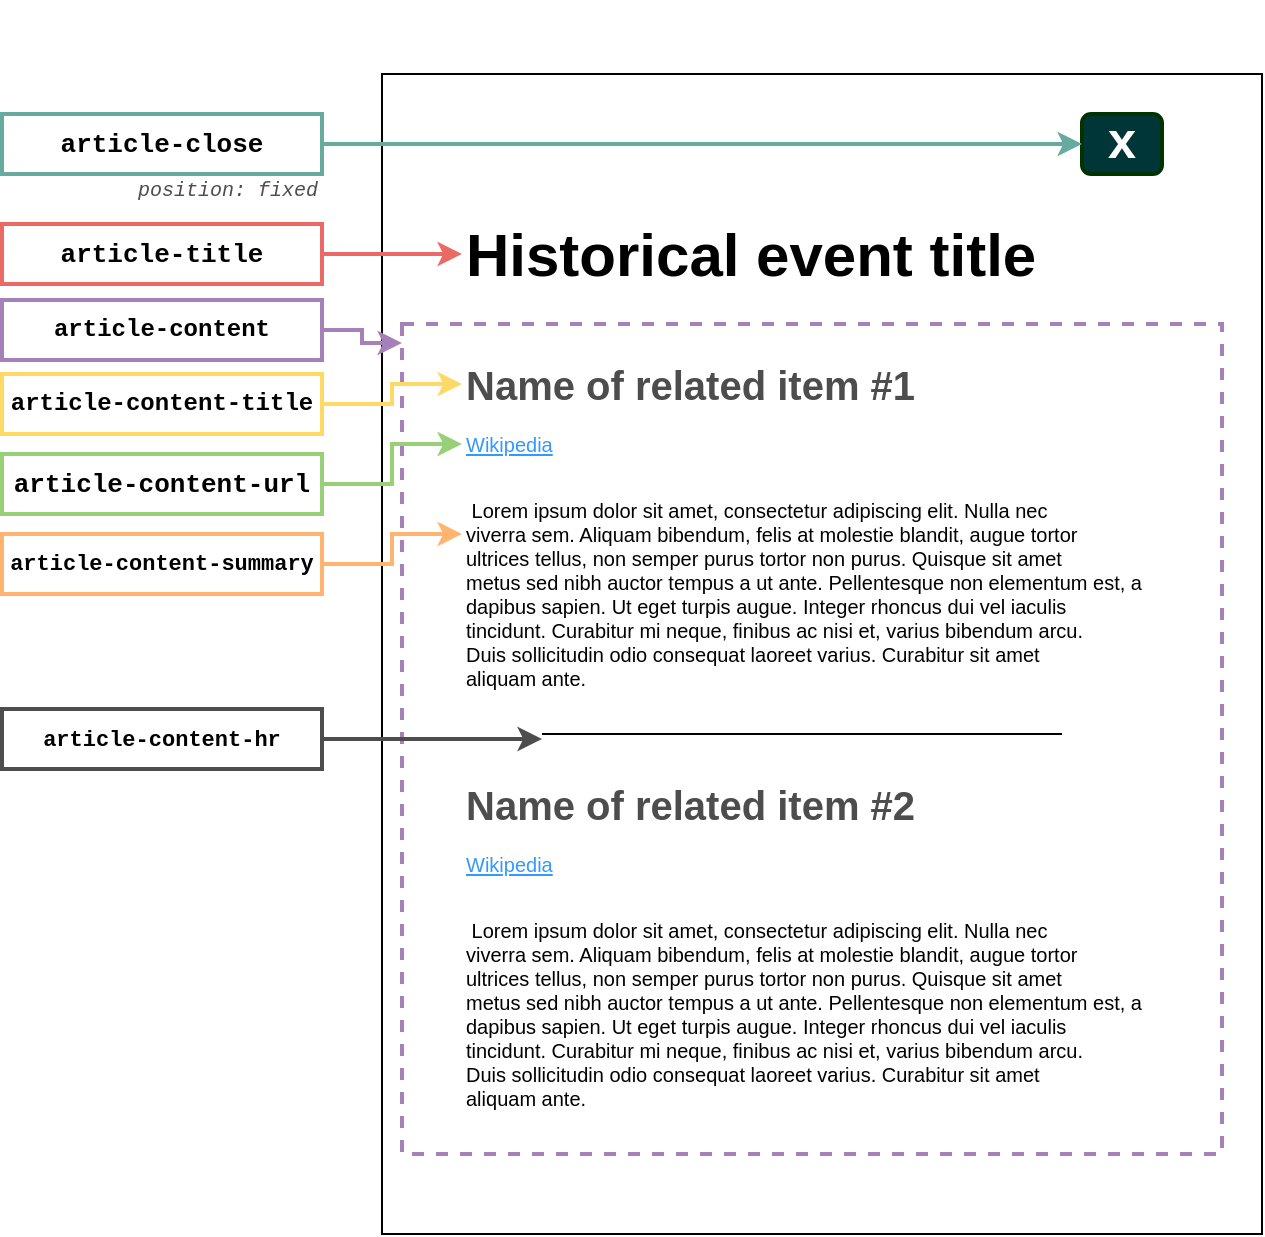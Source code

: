 <mxfile version="20.7.4" type="device"><diagram id="cx5IsyrEgTd8NbVr_563" name="Page-1"><mxGraphModel dx="989" dy="626" grid="1" gridSize="10" guides="1" tooltips="1" connect="1" arrows="1" fold="1" page="0" pageScale="1" pageWidth="1169" pageHeight="827" math="0" shadow="0"><root><mxCell id="0"/><mxCell id="1" parent="0"/><mxCell id="9VB_Rrtq9puaM1ut9iq1-1" value="" style="rounded=0;whiteSpace=wrap;html=1;strokeColor=default;fontSize=10;fontColor=#003637;fillColor=#FFFFFF;movable=1;resizable=1;rotatable=1;deletable=1;editable=1;connectable=1;" parent="1" vertex="1"><mxGeometry x="350" y="70" width="440" height="580" as="geometry"/></mxCell><mxCell id="3uGTTN6yQyKokTEQQuwo-12" value="" style="rounded=0;whiteSpace=wrap;html=1;fontSize=11;fontColor=#4D4D4D;fillColor=none;dashed=1;strokeColor=#A680B8;strokeWidth=2;" vertex="1" parent="1"><mxGeometry x="360" y="195" width="410" height="415" as="geometry"/></mxCell><mxCell id="9VB_Rrtq9puaM1ut9iq1-2" value="&lt;b&gt;&lt;font color=&quot;#000000&quot; style=&quot;font-size: 30px;&quot;&gt;Historical event title&lt;/font&gt;&lt;/b&gt;" style="text;html=1;strokeColor=none;fillColor=none;align=left;verticalAlign=middle;whiteSpace=wrap;rounded=0;fontSize=10;fontColor=#003637;" parent="1" vertex="1"><mxGeometry x="390" y="130" width="360" height="60" as="geometry"/></mxCell><mxCell id="9VB_Rrtq9puaM1ut9iq1-4" value="&lt;p&gt;&lt;/p&gt;&lt;div style=&quot;text-align: justify;&quot;&gt;&lt;span style=&quot;background-color: initial;&quot;&gt;&amp;nbsp;Lorem ipsum dolor sit amet, consectetur adipiscing elit. Nulla nec&lt;/span&gt;&lt;/div&gt;&lt;div style=&quot;text-align: justify;&quot;&gt;&lt;span style=&quot;background-color: initial;&quot;&gt;viverra sem. Aliquam bibendum, felis at molestie blandit, augue tortor&lt;/span&gt;&lt;/div&gt;&lt;div style=&quot;text-align: justify;&quot;&gt;&lt;span style=&quot;background-color: initial;&quot;&gt;ultrices tellus, non semper purus tortor non purus. Quisque sit amet&lt;/span&gt;&lt;/div&gt;&lt;div style=&quot;text-align: justify;&quot;&gt;&lt;span style=&quot;background-color: initial;&quot;&gt;metus sed nibh auctor tempus a ut ante. Pellentesque non elementum est, a&lt;/span&gt;&lt;/div&gt;&lt;div style=&quot;text-align: justify;&quot;&gt;&lt;span style=&quot;background-color: initial;&quot;&gt;dapibus sapien. Ut eget turpis augue. Integer rhoncus dui vel iaculis&lt;/span&gt;&lt;/div&gt;&lt;div style=&quot;text-align: justify;&quot;&gt;&lt;span style=&quot;background-color: initial;&quot;&gt;tincidunt. Curabitur mi neque, finibus ac nisi et, varius bibendum arcu.&lt;/span&gt;&lt;/div&gt;&lt;div style=&quot;text-align: justify;&quot;&gt;&lt;span style=&quot;background-color: initial;&quot;&gt;Duis sollicitudin odio consequat laoreet varius. Curabitur sit amet&lt;/span&gt;&lt;/div&gt;&lt;div style=&quot;text-align: justify;&quot;&gt;&lt;span style=&quot;background-color: initial;&quot;&gt;aliquam ante.&lt;/span&gt;&lt;/div&gt;&lt;p&gt;&lt;/p&gt;" style="text;html=1;strokeColor=none;fillColor=none;align=left;verticalAlign=middle;whiteSpace=wrap;rounded=0;fontSize=10;fontColor=#000000;" parent="1" vertex="1"><mxGeometry x="390" y="270" width="340" height="120" as="geometry"/></mxCell><mxCell id="9VB_Rrtq9puaM1ut9iq1-6" style="edgeStyle=orthogonalEdgeStyle;rounded=0;orthogonalLoop=1;jettySize=auto;html=1;entryX=0;entryY=0.5;entryDx=0;entryDy=0;strokeColor=#EA6B66;fontSize=10;fontColor=#000000;strokeWidth=2;" parent="1" source="9VB_Rrtq9puaM1ut9iq1-5" target="9VB_Rrtq9puaM1ut9iq1-2" edge="1"><mxGeometry relative="1" as="geometry"/></mxCell><mxCell id="9VB_Rrtq9puaM1ut9iq1-5" value="&lt;b&gt;&lt;font style=&quot;font-size: 13px;&quot; face=&quot;Courier New&quot;&gt;article-title&lt;/font&gt;&lt;/b&gt;" style="rounded=0;whiteSpace=wrap;html=1;strokeColor=#EA6B66;fontSize=10;fontColor=#000000;fillColor=#FFFFFF;strokeWidth=2;align=center;" parent="1" vertex="1"><mxGeometry x="160" y="145" width="160" height="30" as="geometry"/></mxCell><mxCell id="9VB_Rrtq9puaM1ut9iq1-7" value="&lt;b&gt;&lt;font style=&quot;font-size: 13px;&quot; face=&quot;Courier New&quot;&gt;article-title&lt;/font&gt;&lt;/b&gt;" style="rounded=0;whiteSpace=wrap;html=1;strokeColor=#EA6B66;fontSize=10;fontColor=#000000;fillColor=#FFFFFF;strokeWidth=2;align=center;" parent="1" vertex="1"><mxGeometry x="160" y="145" width="160" height="30" as="geometry"/></mxCell><mxCell id="9VB_Rrtq9puaM1ut9iq1-9" style="edgeStyle=orthogonalEdgeStyle;rounded=0;orthogonalLoop=1;jettySize=auto;html=1;entryX=0;entryY=0.5;entryDx=0;entryDy=0;strokeColor=#97D077;strokeWidth=2;fontFamily=Courier New;fontSize=13;fontColor=#000000;" parent="1" source="9VB_Rrtq9puaM1ut9iq1-8" target="3uGTTN6yQyKokTEQQuwo-7" edge="1"><mxGeometry relative="1" as="geometry"><mxPoint x="390" y="275" as="targetPoint"/></mxGeometry></mxCell><mxCell id="9VB_Rrtq9puaM1ut9iq1-8" value="&lt;b&gt;&lt;font style=&quot;font-size: 13px;&quot; face=&quot;Courier New&quot;&gt;article-content-url&lt;/font&gt;&lt;/b&gt;" style="rounded=0;whiteSpace=wrap;html=1;strokeColor=#97D077;fontSize=10;fontColor=#000000;fillColor=#FFFFFF;strokeWidth=2;align=center;" parent="1" vertex="1"><mxGeometry x="160" y="260" width="160" height="30" as="geometry"/></mxCell><mxCell id="9VB_Rrtq9puaM1ut9iq1-11" style="edgeStyle=orthogonalEdgeStyle;rounded=0;orthogonalLoop=1;jettySize=auto;html=1;entryX=0;entryY=0.25;entryDx=0;entryDy=0;strokeColor=#FFB570;strokeWidth=2;fontFamily=Courier New;fontSize=13;fontColor=#000000;" parent="1" source="9VB_Rrtq9puaM1ut9iq1-10" target="9VB_Rrtq9puaM1ut9iq1-4" edge="1"><mxGeometry relative="1" as="geometry"/></mxCell><mxCell id="9VB_Rrtq9puaM1ut9iq1-10" value="&lt;b&gt;&lt;font style=&quot;font-size: 11px;&quot; face=&quot;Courier New&quot;&gt;article-content-summary&lt;/font&gt;&lt;/b&gt;" style="rounded=0;whiteSpace=wrap;html=1;strokeColor=#FFB570;fontSize=10;fontColor=#000000;fillColor=#FFFFFF;strokeWidth=2;align=center;" parent="1" vertex="1"><mxGeometry x="160" y="300" width="160" height="30" as="geometry"/></mxCell><mxCell id="9VB_Rrtq9puaM1ut9iq1-23" value="&lt;p style=&quot;line-height: 140%;&quot;&gt;&lt;font size=&quot;1&quot; color=&quot;#ffffff&quot; style=&quot;&quot;&gt;&lt;b style=&quot;font-size: 25px;&quot;&gt;x&lt;/b&gt;&lt;/font&gt;&lt;/p&gt;" style="rounded=1;whiteSpace=wrap;html=1;strokeColor=#003300;strokeWidth=2;fontFamily=Courier New;fontSize=40;fontColor=#000000;fillColor=#003637;align=center;" parent="1" vertex="1"><mxGeometry x="700" y="90" width="40" height="30" as="geometry"/></mxCell><mxCell id="9VB_Rrtq9puaM1ut9iq1-26" style="edgeStyle=orthogonalEdgeStyle;rounded=0;orthogonalLoop=1;jettySize=auto;html=1;strokeColor=#67AB9F;strokeWidth=2;fontFamily=Courier New;fontSize=25;fontColor=#FFFFFF;" parent="1" source="9VB_Rrtq9puaM1ut9iq1-25" target="9VB_Rrtq9puaM1ut9iq1-23" edge="1"><mxGeometry relative="1" as="geometry"/></mxCell><mxCell id="9VB_Rrtq9puaM1ut9iq1-25" value="&lt;b&gt;&lt;font style=&quot;font-size: 13px;&quot; face=&quot;Courier New&quot;&gt;article-close&lt;/font&gt;&lt;/b&gt;" style="rounded=0;whiteSpace=wrap;html=1;strokeColor=#67AB9F;fontSize=10;fontColor=#000000;fillColor=#FFFFFF;strokeWidth=2;align=center;" parent="1" vertex="1"><mxGeometry x="160" y="90" width="160" height="30" as="geometry"/></mxCell><mxCell id="9VB_Rrtq9puaM1ut9iq1-27" value="&lt;p&gt;&lt;/p&gt;&lt;div style=&quot;text-align: justify;&quot;&gt;&lt;font color=&quot;#4d4d4d&quot; size=&quot;1&quot;&gt;&lt;span style=&quot;font-size: 20px;&quot;&gt;&lt;b style=&quot;&quot;&gt;Name of related item #1&lt;/b&gt;&lt;/span&gt;&lt;/font&gt;&lt;/div&gt;&lt;p&gt;&lt;/p&gt;" style="text;html=1;strokeColor=none;fillColor=none;align=left;verticalAlign=middle;whiteSpace=wrap;rounded=0;fontSize=10;fontColor=#000000;" parent="1" vertex="1"><mxGeometry x="390" y="210" width="340" height="30" as="geometry"/></mxCell><mxCell id="9VB_Rrtq9puaM1ut9iq1-29" style="edgeStyle=orthogonalEdgeStyle;rounded=0;orthogonalLoop=1;jettySize=auto;html=1;entryX=0;entryY=0.5;entryDx=0;entryDy=0;strokeColor=#FFD966;strokeWidth=2;fontFamily=Courier New;fontSize=25;fontColor=#3399FF;" parent="1" source="9VB_Rrtq9puaM1ut9iq1-28" target="9VB_Rrtq9puaM1ut9iq1-27" edge="1"><mxGeometry relative="1" as="geometry"/></mxCell><mxCell id="9VB_Rrtq9puaM1ut9iq1-28" value="&lt;b&gt;&lt;font style=&quot;font-size: 12px;&quot; face=&quot;Courier New&quot;&gt;article-content-title&lt;/font&gt;&lt;/b&gt;" style="rounded=0;whiteSpace=wrap;html=1;strokeColor=#FFD966;fontSize=10;fontColor=#000000;fillColor=#FFFFFF;strokeWidth=2;align=center;" parent="1" vertex="1"><mxGeometry x="160" y="220" width="160" height="30" as="geometry"/></mxCell><mxCell id="9VB_Rrtq9puaM1ut9iq1-30" value="position: fixed" style="text;html=1;strokeColor=none;fillColor=none;align=right;verticalAlign=middle;whiteSpace=wrap;rounded=0;strokeWidth=2;fontFamily=Courier New;fontSize=10;fontColor=#4D4D4D;fontStyle=2" parent="1" vertex="1"><mxGeometry x="160" y="113" width="160" height="30" as="geometry"/></mxCell><mxCell id="3uGTTN6yQyKokTEQQuwo-7" value="&lt;p&gt;&lt;/p&gt;&lt;div style=&quot;text-align: justify;&quot;&gt;&lt;font size=&quot;1&quot; color=&quot;#3399ff&quot;&gt;&lt;u style=&quot;&quot;&gt;Wikipedia&lt;/u&gt;&lt;/font&gt;&lt;/div&gt;&lt;p&gt;&lt;/p&gt;" style="text;html=1;strokeColor=none;fillColor=none;align=left;verticalAlign=middle;whiteSpace=wrap;rounded=0;fontSize=10;fontColor=#000000;" vertex="1" parent="1"><mxGeometry x="390" y="240" width="340" height="30" as="geometry"/></mxCell><mxCell id="3uGTTN6yQyKokTEQQuwo-8" value="&lt;p&gt;&lt;/p&gt;&lt;div style=&quot;text-align: justify;&quot;&gt;&lt;span style=&quot;background-color: initial;&quot;&gt;&amp;nbsp;Lorem ipsum dolor sit amet, consectetur adipiscing elit. Nulla nec&lt;/span&gt;&lt;/div&gt;&lt;div style=&quot;text-align: justify;&quot;&gt;&lt;span style=&quot;background-color: initial;&quot;&gt;viverra sem. Aliquam bibendum, felis at molestie blandit, augue tortor&lt;/span&gt;&lt;/div&gt;&lt;div style=&quot;text-align: justify;&quot;&gt;&lt;span style=&quot;background-color: initial;&quot;&gt;ultrices tellus, non semper purus tortor non purus. Quisque sit amet&lt;/span&gt;&lt;/div&gt;&lt;div style=&quot;text-align: justify;&quot;&gt;&lt;span style=&quot;background-color: initial;&quot;&gt;metus sed nibh auctor tempus a ut ante. Pellentesque non elementum est, a&lt;/span&gt;&lt;/div&gt;&lt;div style=&quot;text-align: justify;&quot;&gt;&lt;span style=&quot;background-color: initial;&quot;&gt;dapibus sapien. Ut eget turpis augue. Integer rhoncus dui vel iaculis&lt;/span&gt;&lt;/div&gt;&lt;div style=&quot;text-align: justify;&quot;&gt;&lt;span style=&quot;background-color: initial;&quot;&gt;tincidunt. Curabitur mi neque, finibus ac nisi et, varius bibendum arcu.&lt;/span&gt;&lt;/div&gt;&lt;div style=&quot;text-align: justify;&quot;&gt;&lt;span style=&quot;background-color: initial;&quot;&gt;Duis sollicitudin odio consequat laoreet varius. Curabitur sit amet&lt;/span&gt;&lt;/div&gt;&lt;div style=&quot;text-align: justify;&quot;&gt;&lt;span style=&quot;background-color: initial;&quot;&gt;aliquam ante.&lt;/span&gt;&lt;/div&gt;&lt;p&gt;&lt;/p&gt;" style="text;html=1;strokeColor=none;fillColor=none;align=left;verticalAlign=middle;whiteSpace=wrap;rounded=0;fontSize=10;fontColor=#000000;" vertex="1" parent="1"><mxGeometry x="390" y="480" width="340" height="120" as="geometry"/></mxCell><mxCell id="3uGTTN6yQyKokTEQQuwo-9" value="&lt;p&gt;&lt;/p&gt;&lt;div style=&quot;text-align: justify;&quot;&gt;&lt;font color=&quot;#4d4d4d&quot; size=&quot;1&quot;&gt;&lt;span style=&quot;font-size: 20px;&quot;&gt;&lt;b style=&quot;&quot;&gt;Name of related item #2&lt;/b&gt;&lt;/span&gt;&lt;/font&gt;&lt;/div&gt;&lt;p&gt;&lt;/p&gt;" style="text;html=1;strokeColor=none;fillColor=none;align=left;verticalAlign=middle;whiteSpace=wrap;rounded=0;fontSize=10;fontColor=#000000;" vertex="1" parent="1"><mxGeometry x="390" y="420" width="340" height="30" as="geometry"/></mxCell><mxCell id="3uGTTN6yQyKokTEQQuwo-10" value="&lt;p&gt;&lt;/p&gt;&lt;div style=&quot;text-align: justify;&quot;&gt;&lt;font size=&quot;1&quot; color=&quot;#3399ff&quot;&gt;&lt;u style=&quot;&quot;&gt;Wikipedia&lt;/u&gt;&lt;/font&gt;&lt;/div&gt;&lt;p&gt;&lt;/p&gt;" style="text;html=1;strokeColor=none;fillColor=none;align=left;verticalAlign=middle;whiteSpace=wrap;rounded=0;fontSize=10;fontColor=#000000;" vertex="1" parent="1"><mxGeometry x="390" y="450" width="340" height="30" as="geometry"/></mxCell><mxCell id="3uGTTN6yQyKokTEQQuwo-11" value="" style="endArrow=none;html=1;rounded=0;fontSize=11;fontColor=#4D4D4D;" edge="1" parent="1"><mxGeometry width="50" height="50" relative="1" as="geometry"><mxPoint x="430" y="400" as="sourcePoint"/><mxPoint x="690" y="400" as="targetPoint"/></mxGeometry></mxCell><mxCell id="3uGTTN6yQyKokTEQQuwo-14" style="edgeStyle=orthogonalEdgeStyle;rounded=0;orthogonalLoop=1;jettySize=auto;html=1;entryX=0;entryY=0.023;entryDx=0;entryDy=0;entryPerimeter=0;fontSize=11;fontColor=#4D4D4D;strokeColor=#A680B8;strokeWidth=2;" edge="1" parent="1" source="3uGTTN6yQyKokTEQQuwo-13" target="3uGTTN6yQyKokTEQQuwo-12"><mxGeometry relative="1" as="geometry"/></mxCell><mxCell id="3uGTTN6yQyKokTEQQuwo-13" value="&lt;b&gt;&lt;font style=&quot;font-size: 12px;&quot; face=&quot;Courier New&quot;&gt;article-content&lt;/font&gt;&lt;/b&gt;" style="rounded=0;whiteSpace=wrap;html=1;strokeColor=#A680B8;fontSize=10;fontColor=#000000;fillColor=#FFFFFF;strokeWidth=2;align=center;" vertex="1" parent="1"><mxGeometry x="160" y="183" width="160" height="30" as="geometry"/></mxCell><mxCell id="3uGTTN6yQyKokTEQQuwo-17" style="edgeStyle=orthogonalEdgeStyle;rounded=0;orthogonalLoop=1;jettySize=auto;html=1;strokeColor=#4D4D4D;strokeWidth=2;fontSize=11;fontColor=#4D4D4D;" edge="1" parent="1" source="3uGTTN6yQyKokTEQQuwo-15"><mxGeometry relative="1" as="geometry"><mxPoint x="430.0" y="402.5" as="targetPoint"/></mxGeometry></mxCell><mxCell id="3uGTTN6yQyKokTEQQuwo-15" value="&lt;b&gt;&lt;font style=&quot;font-size: 11px;&quot; face=&quot;Courier New&quot;&gt;article-content-hr&lt;/font&gt;&lt;/b&gt;" style="rounded=0;whiteSpace=wrap;html=1;strokeColor=#4D4D4D;fontSize=10;fontColor=#000000;fillColor=#FFFFFF;strokeWidth=2;align=center;" vertex="1" parent="1"><mxGeometry x="160" y="387.5" width="160" height="30" as="geometry"/></mxCell></root></mxGraphModel></diagram></mxfile>